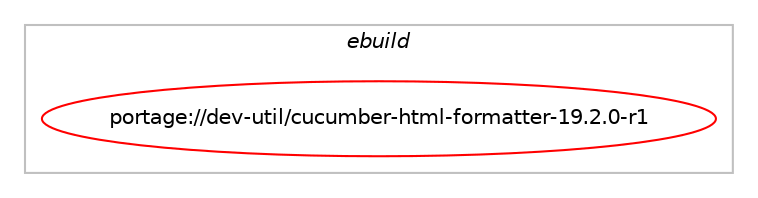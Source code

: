 digraph prolog {

# *************
# Graph options
# *************

newrank=true;
concentrate=true;
compound=true;
graph [rankdir=LR,fontname=Helvetica,fontsize=10,ranksep=1.5];#, ranksep=2.5, nodesep=0.2];
edge  [arrowhead=vee];
node  [fontname=Helvetica,fontsize=10];

# **********
# The ebuild
# **********

subgraph cluster_leftcol {
color=gray;
label=<<i>ebuild</i>>;
id [label="portage://dev-util/cucumber-html-formatter-19.2.0-r1", color=red, width=4, href="../dev-util/cucumber-html-formatter-19.2.0-r1.svg"];
}

# ****************
# The dependencies
# ****************

subgraph cluster_midcol {
color=gray;
label=<<i>dependencies</i>>;
subgraph cluster_compile {
fillcolor="#eeeeee";
style=filled;
label=<<i>compile</i>>;
# *** BEGIN UNKNOWN DEPENDENCY TYPE (TODO) ***
# id -> equal(use_conditional_group(positive,ruby_targets_ruby31,portage://dev-util/cucumber-html-formatter-19.2.0-r1,[package_dependency(portage://dev-util/cucumber-html-formatter-19.2.0-r1,install,no,dev-lang,ruby,none,[,,],[slot(3.1)],[])]))
# *** END UNKNOWN DEPENDENCY TYPE (TODO) ***

# *** BEGIN UNKNOWN DEPENDENCY TYPE (TODO) ***
# id -> equal(use_conditional_group(positive,ruby_targets_ruby31,portage://dev-util/cucumber-html-formatter-19.2.0-r1,[package_dependency(portage://dev-util/cucumber-html-formatter-19.2.0-r1,install,no,virtual,rubygems,none,[,,],[],[use(enable(ruby_targets_ruby31),negative)])]))
# *** END UNKNOWN DEPENDENCY TYPE (TODO) ***

# *** BEGIN UNKNOWN DEPENDENCY TYPE (TODO) ***
# id -> equal(use_conditional_group(positive,ruby_targets_ruby32,portage://dev-util/cucumber-html-formatter-19.2.0-r1,[package_dependency(portage://dev-util/cucumber-html-formatter-19.2.0-r1,install,no,dev-lang,ruby,none,[,,],[slot(3.2)],[])]))
# *** END UNKNOWN DEPENDENCY TYPE (TODO) ***

# *** BEGIN UNKNOWN DEPENDENCY TYPE (TODO) ***
# id -> equal(use_conditional_group(positive,ruby_targets_ruby32,portage://dev-util/cucumber-html-formatter-19.2.0-r1,[package_dependency(portage://dev-util/cucumber-html-formatter-19.2.0-r1,install,no,virtual,rubygems,none,[,,],[],[use(enable(ruby_targets_ruby32),negative)])]))
# *** END UNKNOWN DEPENDENCY TYPE (TODO) ***

}
subgraph cluster_compileandrun {
fillcolor="#eeeeee";
style=filled;
label=<<i>compile and run</i>>;
}
subgraph cluster_run {
fillcolor="#eeeeee";
style=filled;
label=<<i>run</i>>;
# *** BEGIN UNKNOWN DEPENDENCY TYPE (TODO) ***
# id -> equal(use_conditional_group(positive,ruby_targets_ruby31,portage://dev-util/cucumber-html-formatter-19.2.0-r1,[package_dependency(portage://dev-util/cucumber-html-formatter-19.2.0-r1,run,no,dev-lang,ruby,none,[,,],[slot(3.1)],[])]))
# *** END UNKNOWN DEPENDENCY TYPE (TODO) ***

# *** BEGIN UNKNOWN DEPENDENCY TYPE (TODO) ***
# id -> equal(use_conditional_group(positive,ruby_targets_ruby31,portage://dev-util/cucumber-html-formatter-19.2.0-r1,[package_dependency(portage://dev-util/cucumber-html-formatter-19.2.0-r1,run,no,dev-util,cucumber-messages,greaterequal,[18.0.0,,,18.0.0],[slot(18)],[use(enable(ruby_targets_ruby31),negative)]),package_dependency(portage://dev-util/cucumber-html-formatter-19.2.0-r1,run,weak,dev-util,cucumber-html-formatter,smaller,[17.0.0,,-r1,17.0.0-r1],[],[use(enable(ruby_targets_ruby31),negative)])]))
# *** END UNKNOWN DEPENDENCY TYPE (TODO) ***

# *** BEGIN UNKNOWN DEPENDENCY TYPE (TODO) ***
# id -> equal(use_conditional_group(positive,ruby_targets_ruby31,portage://dev-util/cucumber-html-formatter-19.2.0-r1,[package_dependency(portage://dev-util/cucumber-html-formatter-19.2.0-r1,run,no,virtual,rubygems,none,[,,],[],[use(enable(ruby_targets_ruby31),negative)])]))
# *** END UNKNOWN DEPENDENCY TYPE (TODO) ***

# *** BEGIN UNKNOWN DEPENDENCY TYPE (TODO) ***
# id -> equal(use_conditional_group(positive,ruby_targets_ruby32,portage://dev-util/cucumber-html-formatter-19.2.0-r1,[package_dependency(portage://dev-util/cucumber-html-formatter-19.2.0-r1,run,no,dev-lang,ruby,none,[,,],[slot(3.2)],[])]))
# *** END UNKNOWN DEPENDENCY TYPE (TODO) ***

# *** BEGIN UNKNOWN DEPENDENCY TYPE (TODO) ***
# id -> equal(use_conditional_group(positive,ruby_targets_ruby32,portage://dev-util/cucumber-html-formatter-19.2.0-r1,[package_dependency(portage://dev-util/cucumber-html-formatter-19.2.0-r1,run,no,dev-util,cucumber-messages,greaterequal,[18.0.0,,,18.0.0],[slot(18)],[use(enable(ruby_targets_ruby32),negative)]),package_dependency(portage://dev-util/cucumber-html-formatter-19.2.0-r1,run,weak,dev-util,cucumber-html-formatter,smaller,[17.0.0,,-r1,17.0.0-r1],[],[use(enable(ruby_targets_ruby32),negative)])]))
# *** END UNKNOWN DEPENDENCY TYPE (TODO) ***

# *** BEGIN UNKNOWN DEPENDENCY TYPE (TODO) ***
# id -> equal(use_conditional_group(positive,ruby_targets_ruby32,portage://dev-util/cucumber-html-formatter-19.2.0-r1,[package_dependency(portage://dev-util/cucumber-html-formatter-19.2.0-r1,run,no,virtual,rubygems,none,[,,],[],[use(enable(ruby_targets_ruby32),negative)])]))
# *** END UNKNOWN DEPENDENCY TYPE (TODO) ***

}
}

# **************
# The candidates
# **************

subgraph cluster_choices {
rank=same;
color=gray;
label=<<i>candidates</i>>;

}

}
